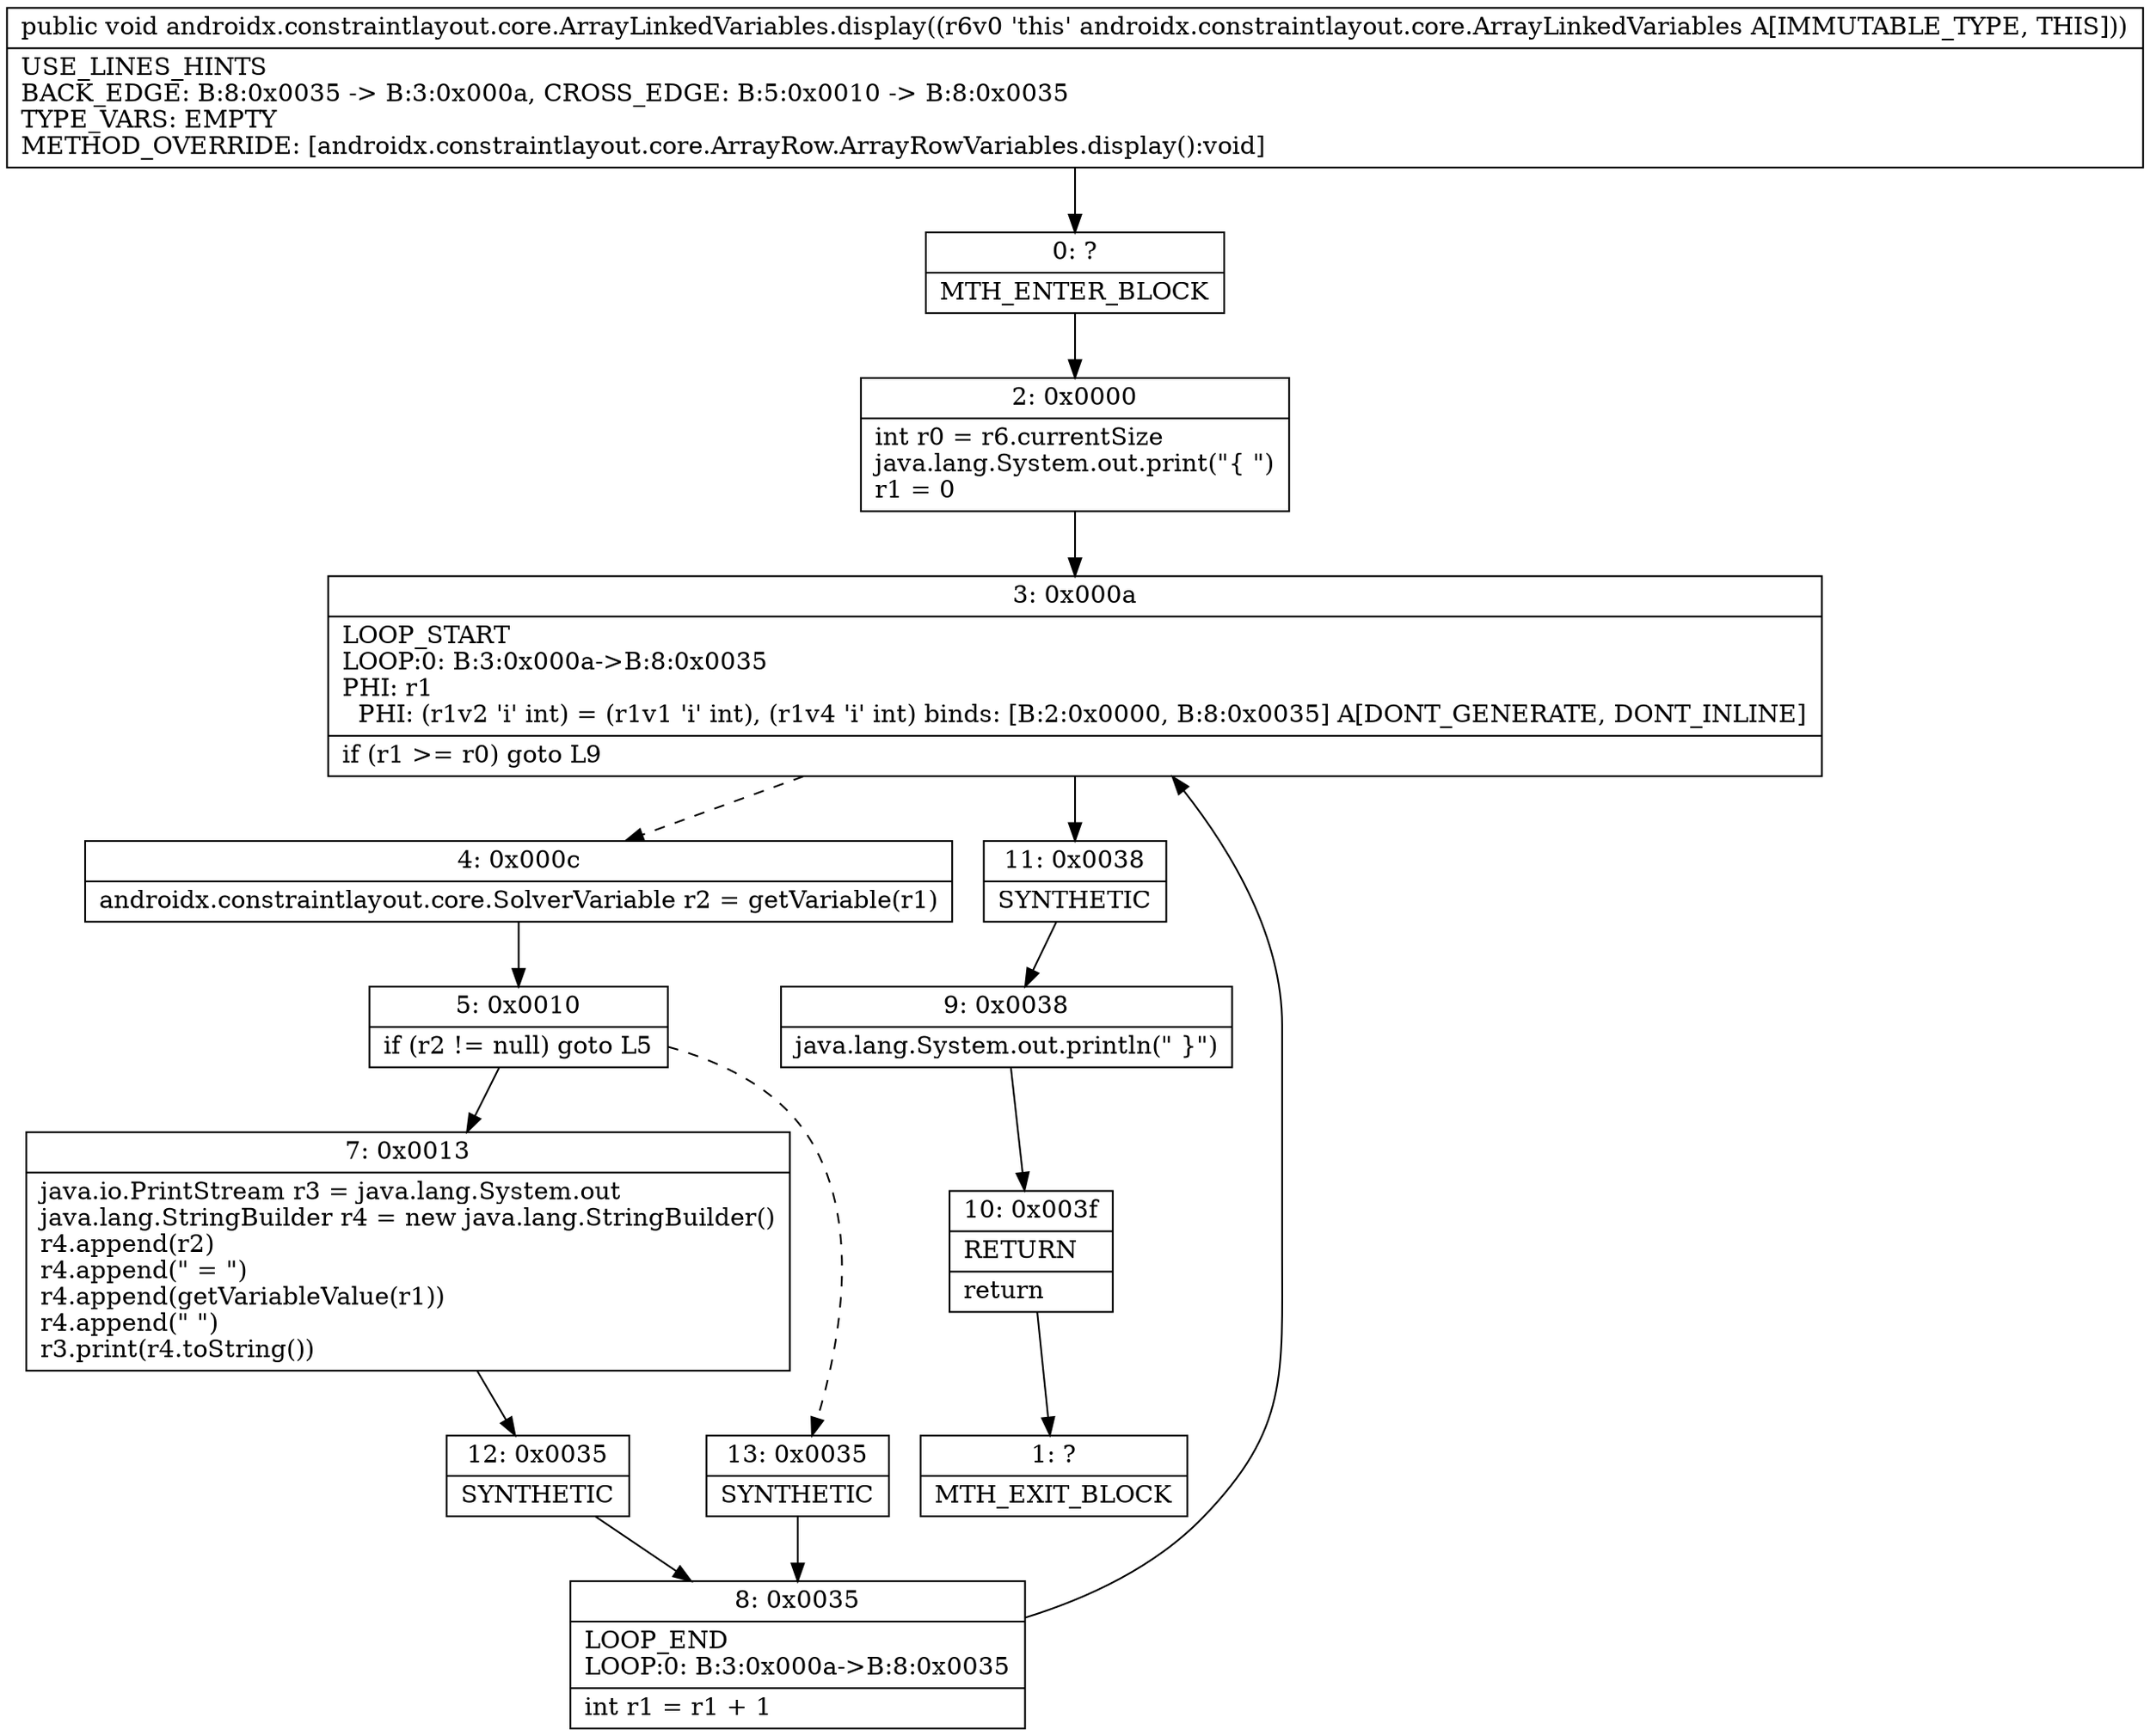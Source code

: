digraph "CFG forandroidx.constraintlayout.core.ArrayLinkedVariables.display()V" {
Node_0 [shape=record,label="{0\:\ ?|MTH_ENTER_BLOCK\l}"];
Node_2 [shape=record,label="{2\:\ 0x0000|int r0 = r6.currentSize\ljava.lang.System.out.print(\"\{ \")\lr1 = 0\l}"];
Node_3 [shape=record,label="{3\:\ 0x000a|LOOP_START\lLOOP:0: B:3:0x000a\-\>B:8:0x0035\lPHI: r1 \l  PHI: (r1v2 'i' int) = (r1v1 'i' int), (r1v4 'i' int) binds: [B:2:0x0000, B:8:0x0035] A[DONT_GENERATE, DONT_INLINE]\l|if (r1 \>= r0) goto L9\l}"];
Node_4 [shape=record,label="{4\:\ 0x000c|androidx.constraintlayout.core.SolverVariable r2 = getVariable(r1)\l}"];
Node_5 [shape=record,label="{5\:\ 0x0010|if (r2 != null) goto L5\l}"];
Node_7 [shape=record,label="{7\:\ 0x0013|java.io.PrintStream r3 = java.lang.System.out\ljava.lang.StringBuilder r4 = new java.lang.StringBuilder()\lr4.append(r2)\lr4.append(\" = \")\lr4.append(getVariableValue(r1))\lr4.append(\" \")\lr3.print(r4.toString())\l}"];
Node_12 [shape=record,label="{12\:\ 0x0035|SYNTHETIC\l}"];
Node_8 [shape=record,label="{8\:\ 0x0035|LOOP_END\lLOOP:0: B:3:0x000a\-\>B:8:0x0035\l|int r1 = r1 + 1\l}"];
Node_13 [shape=record,label="{13\:\ 0x0035|SYNTHETIC\l}"];
Node_11 [shape=record,label="{11\:\ 0x0038|SYNTHETIC\l}"];
Node_9 [shape=record,label="{9\:\ 0x0038|java.lang.System.out.println(\" \}\")\l}"];
Node_10 [shape=record,label="{10\:\ 0x003f|RETURN\l|return\l}"];
Node_1 [shape=record,label="{1\:\ ?|MTH_EXIT_BLOCK\l}"];
MethodNode[shape=record,label="{public void androidx.constraintlayout.core.ArrayLinkedVariables.display((r6v0 'this' androidx.constraintlayout.core.ArrayLinkedVariables A[IMMUTABLE_TYPE, THIS]))  | USE_LINES_HINTS\lBACK_EDGE: B:8:0x0035 \-\> B:3:0x000a, CROSS_EDGE: B:5:0x0010 \-\> B:8:0x0035\lTYPE_VARS: EMPTY\lMETHOD_OVERRIDE: [androidx.constraintlayout.core.ArrayRow.ArrayRowVariables.display():void]\l}"];
MethodNode -> Node_0;Node_0 -> Node_2;
Node_2 -> Node_3;
Node_3 -> Node_4[style=dashed];
Node_3 -> Node_11;
Node_4 -> Node_5;
Node_5 -> Node_7;
Node_5 -> Node_13[style=dashed];
Node_7 -> Node_12;
Node_12 -> Node_8;
Node_8 -> Node_3;
Node_13 -> Node_8;
Node_11 -> Node_9;
Node_9 -> Node_10;
Node_10 -> Node_1;
}

